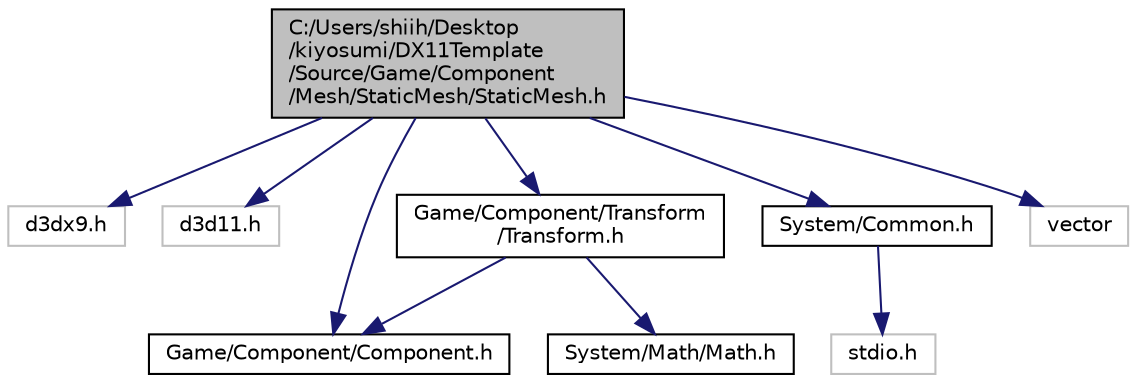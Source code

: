 digraph "C:/Users/shiih/Desktop/kiyosumi/DX11Template/Source/Game/Component/Mesh/StaticMesh/StaticMesh.h"
{
 // LATEX_PDF_SIZE
  edge [fontname="Helvetica",fontsize="10",labelfontname="Helvetica",labelfontsize="10"];
  node [fontname="Helvetica",fontsize="10",shape=record];
  Node1 [label="C:/Users/shiih/Desktop\l/kiyosumi/DX11Template\l/Source/Game/Component\l/Mesh/StaticMesh/StaticMesh.h",height=0.2,width=0.4,color="black", fillcolor="grey75", style="filled", fontcolor="black",tooltip="StaticMeshの描画"];
  Node1 -> Node2 [color="midnightblue",fontsize="10",style="solid",fontname="Helvetica"];
  Node2 [label="d3dx9.h",height=0.2,width=0.4,color="grey75", fillcolor="white", style="filled",tooltip=" "];
  Node1 -> Node3 [color="midnightblue",fontsize="10",style="solid",fontname="Helvetica"];
  Node3 [label="d3d11.h",height=0.2,width=0.4,color="grey75", fillcolor="white", style="filled",tooltip=" "];
  Node1 -> Node4 [color="midnightblue",fontsize="10",style="solid",fontname="Helvetica"];
  Node4 [label="Game/Component/Component.h",height=0.2,width=0.4,color="black", fillcolor="white", style="filled",URL="$_component_8h.html",tooltip="コンポーネント"];
  Node1 -> Node5 [color="midnightblue",fontsize="10",style="solid",fontname="Helvetica"];
  Node5 [label="Game/Component/Transform\l/Transform.h",height=0.2,width=0.4,color="black", fillcolor="white", style="filled",URL="$_transform_8h.html",tooltip="位置,回転,拡大率の情報(コンポーネント)"];
  Node5 -> Node6 [color="midnightblue",fontsize="10",style="solid",fontname="Helvetica"];
  Node6 [label="System/Math/Math.h",height=0.2,width=0.4,color="black", fillcolor="white", style="filled",URL="$_math_8h.html",tooltip="算術系便利ファイル"];
  Node5 -> Node4 [color="midnightblue",fontsize="10",style="solid",fontname="Helvetica"];
  Node1 -> Node7 [color="midnightblue",fontsize="10",style="solid",fontname="Helvetica"];
  Node7 [label="System/Common.h",height=0.2,width=0.4,color="black", fillcolor="white", style="filled",URL="$_common_8h.html",tooltip="マクロの定義などいろいろ"];
  Node7 -> Node8 [color="midnightblue",fontsize="10",style="solid",fontname="Helvetica"];
  Node8 [label="stdio.h",height=0.2,width=0.4,color="grey75", fillcolor="white", style="filled",tooltip=" "];
  Node1 -> Node9 [color="midnightblue",fontsize="10",style="solid",fontname="Helvetica"];
  Node9 [label="vector",height=0.2,width=0.4,color="grey75", fillcolor="white", style="filled",tooltip=" "];
}
